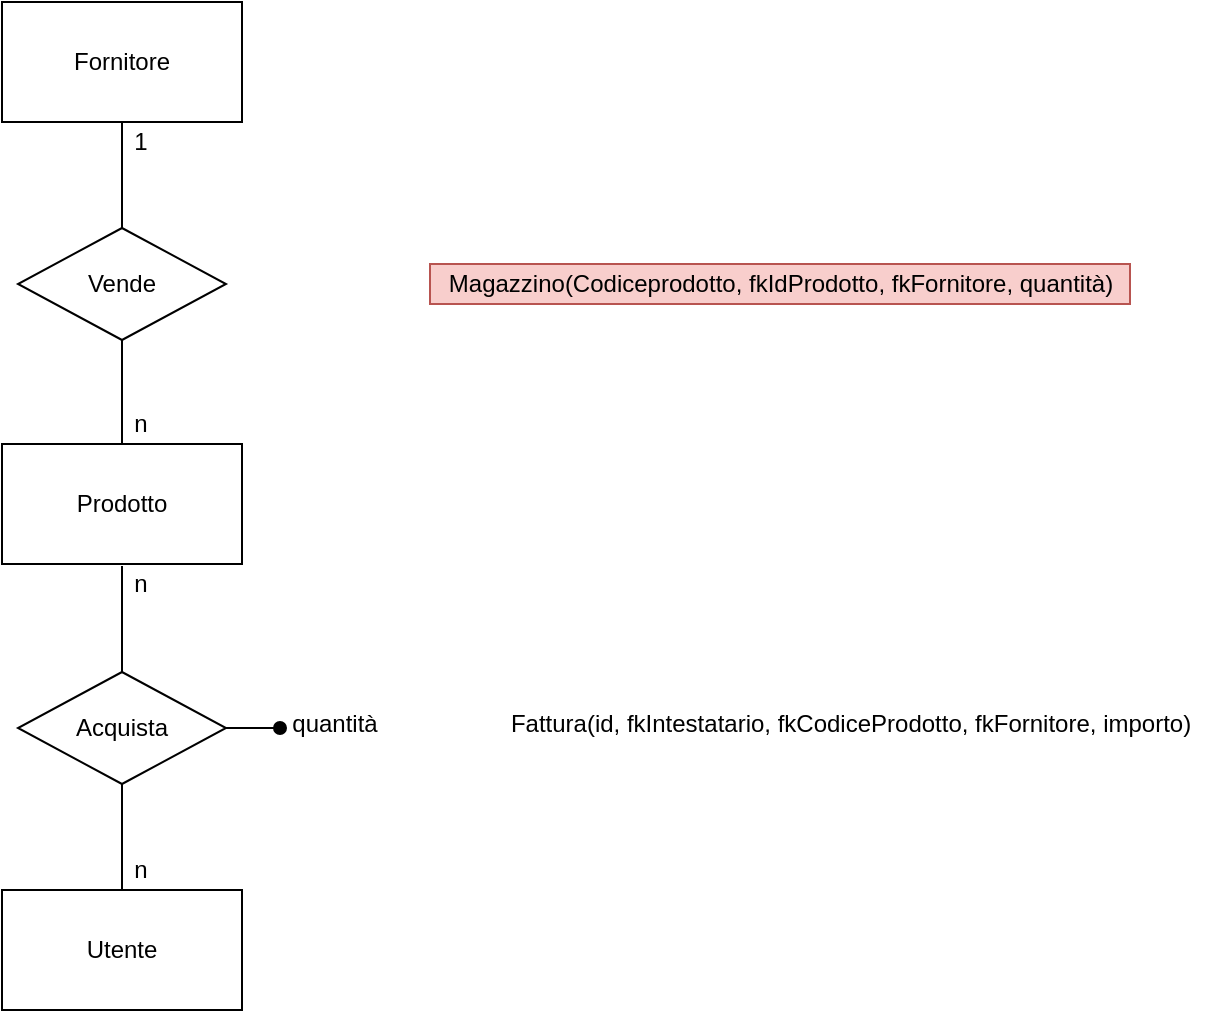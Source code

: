<mxfile version="15.7.0" type="device"><diagram id="wTq9N5r1mDbkgZ2gK-QF" name="Page-1"><mxGraphModel dx="519" dy="288" grid="1" gridSize="10" guides="1" tooltips="1" connect="1" arrows="1" fold="1" page="1" pageScale="1" pageWidth="827" pageHeight="1169" math="0" shadow="0"><root><mxCell id="0"/><mxCell id="1" parent="0"/><mxCell id="2Ub8mIEkJuqV077EbhV4-1" value="Prodotto" style="rounded=0;whiteSpace=wrap;html=1;" parent="1" vertex="1"><mxGeometry x="221" y="320" width="120" height="60" as="geometry"/></mxCell><mxCell id="2Ub8mIEkJuqV077EbhV4-2" value="Fornitore" style="rounded=0;whiteSpace=wrap;html=1;" parent="1" vertex="1"><mxGeometry x="221" y="99" width="120" height="60" as="geometry"/></mxCell><mxCell id="2Ub8mIEkJuqV077EbhV4-3" value="Utente" style="rounded=0;whiteSpace=wrap;html=1;" parent="1" vertex="1"><mxGeometry x="221" y="543" width="120" height="60" as="geometry"/></mxCell><mxCell id="2Ub8mIEkJuqV077EbhV4-5" value="Acquista" style="rhombus;whiteSpace=wrap;html=1;" parent="1" vertex="1"><mxGeometry x="229" y="434" width="104" height="56" as="geometry"/></mxCell><mxCell id="RYsc9YP86QBIaQP3F9a--1" value="" style="endArrow=none;html=1;rounded=0;" parent="1" target="2Ub8mIEkJuqV077EbhV4-2" edge="1"><mxGeometry width="50" height="50" relative="1" as="geometry"><mxPoint x="281" y="212" as="sourcePoint"/><mxPoint x="282" y="162" as="targetPoint"/></mxGeometry></mxCell><mxCell id="RYsc9YP86QBIaQP3F9a--2" value="" style="endArrow=none;html=1;rounded=0;exitX=0.5;exitY=0;exitDx=0;exitDy=0;" parent="1" edge="1"><mxGeometry width="50" height="50" relative="1" as="geometry"><mxPoint x="281" y="320" as="sourcePoint"/><mxPoint x="281" y="267" as="targetPoint"/></mxGeometry></mxCell><mxCell id="RYsc9YP86QBIaQP3F9a--4" value="" style="endArrow=none;html=1;rounded=0;exitX=0.5;exitY=0;exitDx=0;exitDy=0;" parent="1" edge="1"><mxGeometry width="50" height="50" relative="1" as="geometry"><mxPoint x="281" y="434" as="sourcePoint"/><mxPoint x="281" y="381" as="targetPoint"/></mxGeometry></mxCell><mxCell id="RYsc9YP86QBIaQP3F9a--5" value="1" style="text;html=1;align=center;verticalAlign=middle;resizable=0;points=[];autosize=1;strokeColor=none;fillColor=none;" parent="1" vertex="1"><mxGeometry x="280" y="159" width="20" height="20" as="geometry"/></mxCell><mxCell id="RYsc9YP86QBIaQP3F9a--6" value="n" style="text;html=1;align=center;verticalAlign=middle;resizable=0;points=[];autosize=1;strokeColor=none;fillColor=none;" parent="1" vertex="1"><mxGeometry x="280" y="300" width="20" height="20" as="geometry"/></mxCell><mxCell id="RYsc9YP86QBIaQP3F9a--7" value="" style="endArrow=none;html=1;rounded=0;exitX=0.5;exitY=0;exitDx=0;exitDy=0;" parent="1" edge="1"><mxGeometry width="50" height="50" relative="1" as="geometry"><mxPoint x="281" y="543" as="sourcePoint"/><mxPoint x="281" y="490" as="targetPoint"/></mxGeometry></mxCell><mxCell id="RYsc9YP86QBIaQP3F9a--8" value="&lt;div&gt;n&lt;/div&gt;" style="text;html=1;align=center;verticalAlign=middle;resizable=0;points=[];autosize=1;strokeColor=none;fillColor=none;" parent="1" vertex="1"><mxGeometry x="280" y="380" width="20" height="20" as="geometry"/></mxCell><mxCell id="RYsc9YP86QBIaQP3F9a--9" value="n" style="text;html=1;align=center;verticalAlign=middle;resizable=0;points=[];autosize=1;strokeColor=none;fillColor=none;" parent="1" vertex="1"><mxGeometry x="280" y="523" width="20" height="20" as="geometry"/></mxCell><mxCell id="tYvBHIx9O9v4rNxwrJCp-1" value="Vende" style="rhombus;whiteSpace=wrap;html=1;" parent="1" vertex="1"><mxGeometry x="229" y="212" width="104" height="56" as="geometry"/></mxCell><mxCell id="ZoMHw_HqN8TvqiUMJwyP-1" value="Fattura(id, fkIntestatario, fkCodiceProdotto, fkFornitore, importo)" style="text;html=1;align=center;verticalAlign=middle;resizable=0;points=[];autosize=1;strokeColor=none;fillColor=none;" parent="1" vertex="1"><mxGeometry x="465" y="450" width="360" height="20" as="geometry"/></mxCell><mxCell id="ZoMHw_HqN8TvqiUMJwyP-2" value="Magazzino(Codiceprodotto, fkIdProdotto, fkFornitore, quantità)" style="text;html=1;align=center;verticalAlign=middle;resizable=0;points=[];autosize=1;strokeColor=#b85450;fillColor=#f8cecc;" parent="1" vertex="1"><mxGeometry x="435" y="230" width="350" height="20" as="geometry"/></mxCell><mxCell id="lDFrhyqRnv2nsP5UXXLu-1" value="" style="endArrow=oval;html=1;rounded=0;exitX=1;exitY=0.5;exitDx=0;exitDy=0;endFill=1;" edge="1" parent="1" source="2Ub8mIEkJuqV077EbhV4-5"><mxGeometry width="50" height="50" relative="1" as="geometry"><mxPoint x="340" y="490" as="sourcePoint"/><mxPoint x="360" y="462" as="targetPoint"/></mxGeometry></mxCell><mxCell id="lDFrhyqRnv2nsP5UXXLu-2" value="quantità" style="text;html=1;align=center;verticalAlign=middle;resizable=0;points=[];autosize=1;strokeColor=none;fillColor=none;" vertex="1" parent="1"><mxGeometry x="357" y="450" width="60" height="20" as="geometry"/></mxCell></root></mxGraphModel></diagram></mxfile>